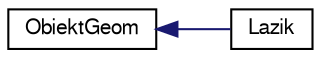 digraph "Graficzna hierarchia klas"
{
 // LATEX_PDF_SIZE
  edge [fontname="FreeSans",fontsize="10",labelfontname="FreeSans",labelfontsize="10"];
  node [fontname="FreeSans",fontsize="10",shape=record];
  rankdir="LR";
  Node0 [label="ObiektGeom",height=0.2,width=0.4,color="black", fillcolor="white", style="filled",URL="$a00085.html",tooltip="Klasa ObiektGeom."];
  Node0 -> Node1 [dir="back",color="midnightblue",fontsize="10",style="solid",fontname="FreeSans"];
  Node1 [label="Lazik",height=0.2,width=0.4,color="black", fillcolor="white", style="filled",URL="$a00081.html",tooltip="Klasa Lazik."];
}

